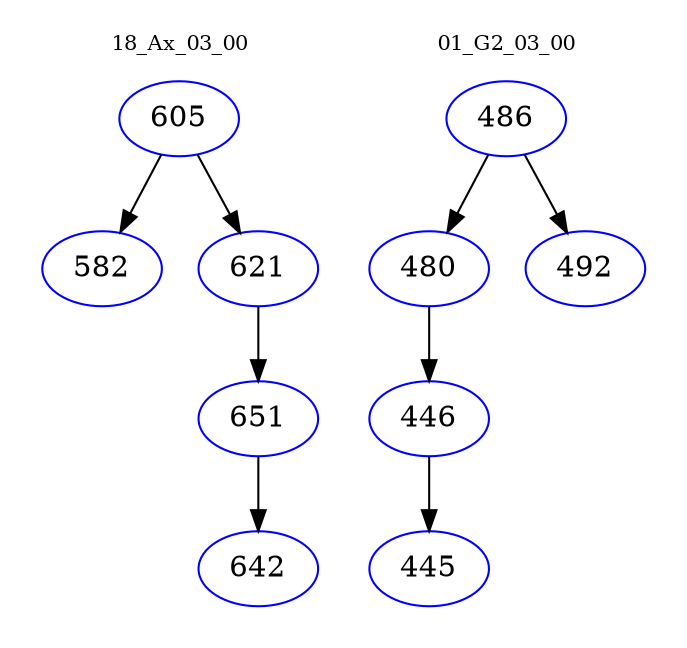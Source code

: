 digraph{
subgraph cluster_0 {
color = white
label = "18_Ax_03_00";
fontsize=10;
T0_605 [label="605", color="blue"]
T0_605 -> T0_582 [color="black"]
T0_582 [label="582", color="blue"]
T0_605 -> T0_621 [color="black"]
T0_621 [label="621", color="blue"]
T0_621 -> T0_651 [color="black"]
T0_651 [label="651", color="blue"]
T0_651 -> T0_642 [color="black"]
T0_642 [label="642", color="blue"]
}
subgraph cluster_1 {
color = white
label = "01_G2_03_00";
fontsize=10;
T1_486 [label="486", color="blue"]
T1_486 -> T1_480 [color="black"]
T1_480 [label="480", color="blue"]
T1_480 -> T1_446 [color="black"]
T1_446 [label="446", color="blue"]
T1_446 -> T1_445 [color="black"]
T1_445 [label="445", color="blue"]
T1_486 -> T1_492 [color="black"]
T1_492 [label="492", color="blue"]
}
}
